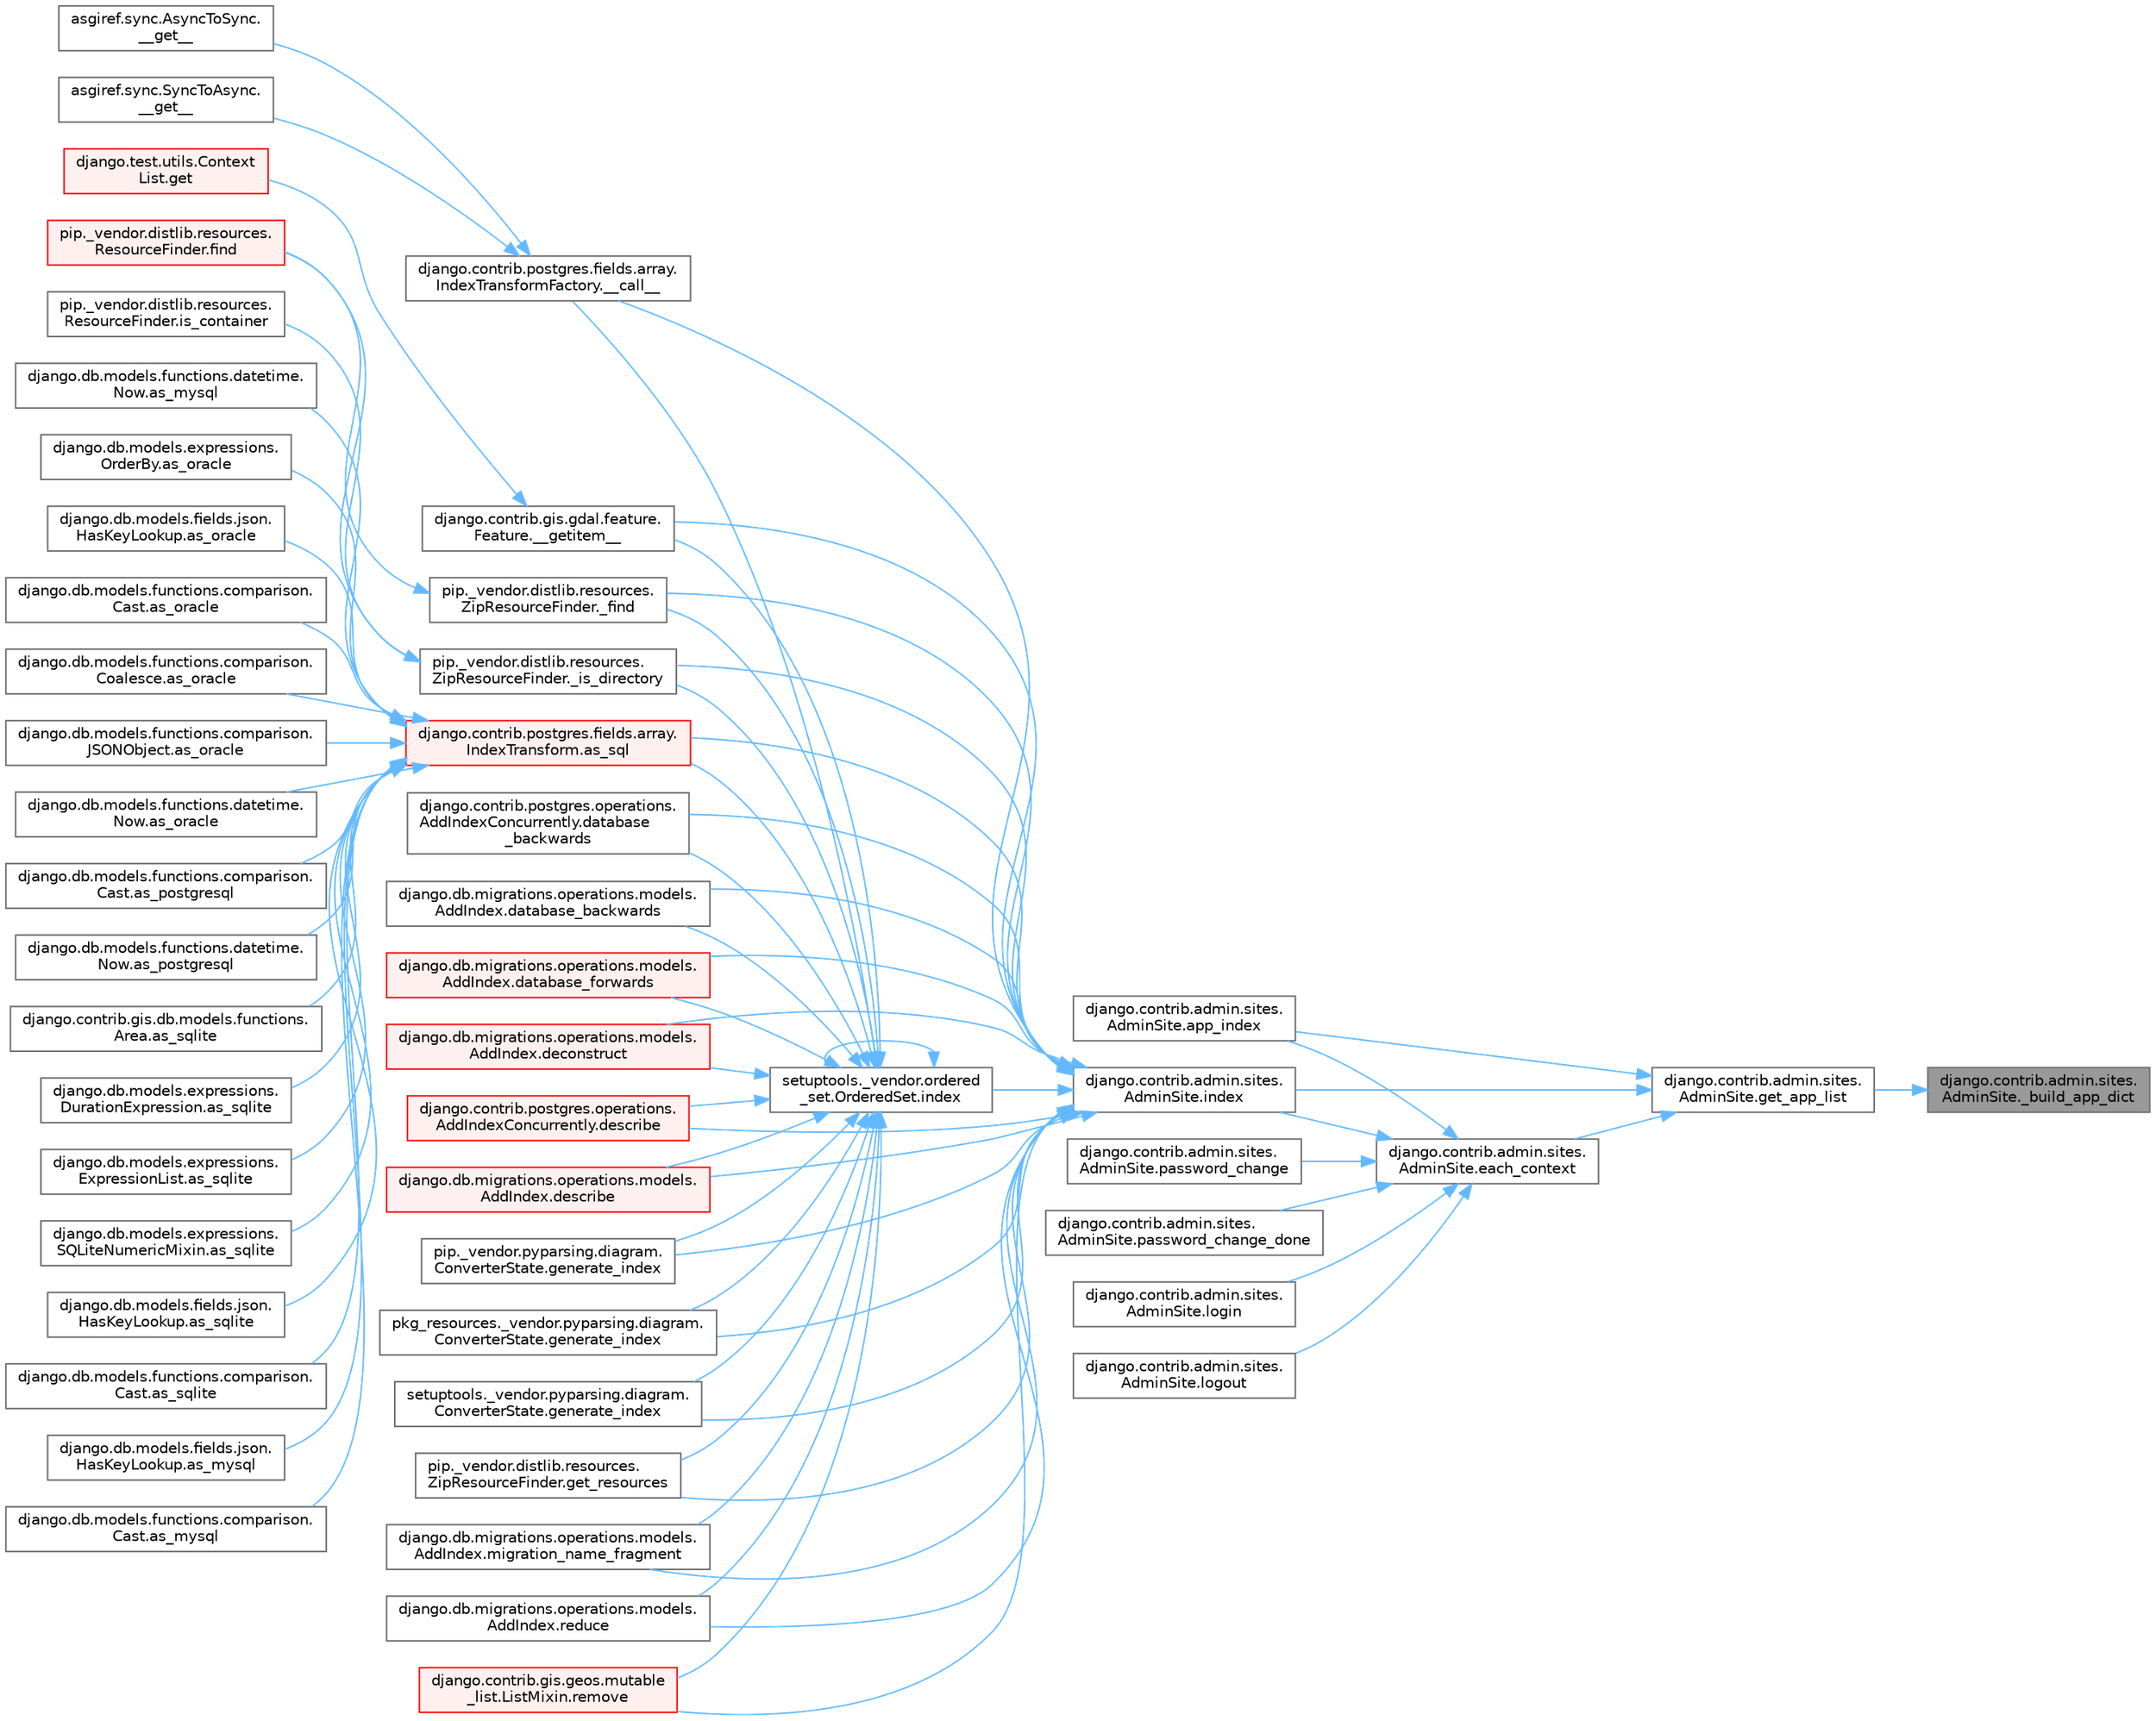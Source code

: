digraph "django.contrib.admin.sites.AdminSite._build_app_dict"
{
 // LATEX_PDF_SIZE
  bgcolor="transparent";
  edge [fontname=Helvetica,fontsize=10,labelfontname=Helvetica,labelfontsize=10];
  node [fontname=Helvetica,fontsize=10,shape=box,height=0.2,width=0.4];
  rankdir="RL";
  Node1 [id="Node000001",label="django.contrib.admin.sites.\lAdminSite._build_app_dict",height=0.2,width=0.4,color="gray40", fillcolor="grey60", style="filled", fontcolor="black",tooltip=" "];
  Node1 -> Node2 [id="edge1_Node000001_Node000002",dir="back",color="steelblue1",style="solid",tooltip=" "];
  Node2 [id="Node000002",label="django.contrib.admin.sites.\lAdminSite.get_app_list",height=0.2,width=0.4,color="grey40", fillcolor="white", style="filled",URL="$classdjango_1_1contrib_1_1admin_1_1sites_1_1_admin_site.html#aefd6962d2d3355b949e37282bcf64fc9",tooltip=" "];
  Node2 -> Node3 [id="edge2_Node000002_Node000003",dir="back",color="steelblue1",style="solid",tooltip=" "];
  Node3 [id="Node000003",label="django.contrib.admin.sites.\lAdminSite.app_index",height=0.2,width=0.4,color="grey40", fillcolor="white", style="filled",URL="$classdjango_1_1contrib_1_1admin_1_1sites_1_1_admin_site.html#acaada7e9fc70407fef89f7ef56265c9e",tooltip=" "];
  Node2 -> Node4 [id="edge3_Node000002_Node000004",dir="back",color="steelblue1",style="solid",tooltip=" "];
  Node4 [id="Node000004",label="django.contrib.admin.sites.\lAdminSite.each_context",height=0.2,width=0.4,color="grey40", fillcolor="white", style="filled",URL="$classdjango_1_1contrib_1_1admin_1_1sites_1_1_admin_site.html#a2fa6564879d3934ecab0af6453f2ff39",tooltip=" "];
  Node4 -> Node3 [id="edge4_Node000004_Node000003",dir="back",color="steelblue1",style="solid",tooltip=" "];
  Node4 -> Node5 [id="edge5_Node000004_Node000005",dir="back",color="steelblue1",style="solid",tooltip=" "];
  Node5 [id="Node000005",label="django.contrib.admin.sites.\lAdminSite.index",height=0.2,width=0.4,color="grey40", fillcolor="white", style="filled",URL="$classdjango_1_1contrib_1_1admin_1_1sites_1_1_admin_site.html#a8cc2add93ddb844723663bc9f56e8e1d",tooltip=" "];
  Node5 -> Node6 [id="edge6_Node000005_Node000006",dir="back",color="steelblue1",style="solid",tooltip=" "];
  Node6 [id="Node000006",label="django.contrib.postgres.fields.array.\lIndexTransformFactory.__call__",height=0.2,width=0.4,color="grey40", fillcolor="white", style="filled",URL="$classdjango_1_1contrib_1_1postgres_1_1fields_1_1array_1_1_index_transform_factory.html#a33f045a7af97794cac3f1df22d972635",tooltip=" "];
  Node6 -> Node7 [id="edge7_Node000006_Node000007",dir="back",color="steelblue1",style="solid",tooltip=" "];
  Node7 [id="Node000007",label="asgiref.sync.AsyncToSync.\l__get__",height=0.2,width=0.4,color="grey40", fillcolor="white", style="filled",URL="$classasgiref_1_1sync_1_1_async_to_sync.html#a23e9ef7a73da98dad9e3f4e65846969b",tooltip=" "];
  Node6 -> Node8 [id="edge8_Node000006_Node000008",dir="back",color="steelblue1",style="solid",tooltip=" "];
  Node8 [id="Node000008",label="asgiref.sync.SyncToAsync.\l__get__",height=0.2,width=0.4,color="grey40", fillcolor="white", style="filled",URL="$classasgiref_1_1sync_1_1_sync_to_async.html#aebdfbe3f01079a529fd2f39810597381",tooltip=" "];
  Node5 -> Node9 [id="edge9_Node000005_Node000009",dir="back",color="steelblue1",style="solid",tooltip=" "];
  Node9 [id="Node000009",label="django.contrib.gis.gdal.feature.\lFeature.__getitem__",height=0.2,width=0.4,color="grey40", fillcolor="white", style="filled",URL="$classdjango_1_1contrib_1_1gis_1_1gdal_1_1feature_1_1_feature.html#aae4693a9e667abc1ae43cef10ed648dd",tooltip=" "];
  Node9 -> Node10 [id="edge10_Node000009_Node000010",dir="back",color="steelblue1",style="solid",tooltip=" "];
  Node10 [id="Node000010",label="django.test.utils.Context\lList.get",height=0.2,width=0.4,color="red", fillcolor="#FFF0F0", style="filled",URL="$classdjango_1_1test_1_1utils_1_1_context_list.html#a1797663a8ac92f44dcb9ad281a896842",tooltip=" "];
  Node5 -> Node3150 [id="edge11_Node000005_Node003150",dir="back",color="steelblue1",style="solid",tooltip=" "];
  Node3150 [id="Node003150",label="pip._vendor.distlib.resources.\lZipResourceFinder._find",height=0.2,width=0.4,color="grey40", fillcolor="white", style="filled",URL="$classpip_1_1__vendor_1_1distlib_1_1resources_1_1_zip_resource_finder.html#a57879b360fbd9bfbc21b592644b86289",tooltip=" "];
  Node3150 -> Node3151 [id="edge12_Node003150_Node003151",dir="back",color="steelblue1",style="solid",tooltip=" "];
  Node3151 [id="Node003151",label="pip._vendor.distlib.resources.\lResourceFinder.find",height=0.2,width=0.4,color="red", fillcolor="#FFF0F0", style="filled",URL="$classpip_1_1__vendor_1_1distlib_1_1resources_1_1_resource_finder.html#abad206a30505747120bab223934d4bf5",tooltip=" "];
  Node5 -> Node3162 [id="edge13_Node000005_Node003162",dir="back",color="steelblue1",style="solid",tooltip=" "];
  Node3162 [id="Node003162",label="pip._vendor.distlib.resources.\lZipResourceFinder._is_directory",height=0.2,width=0.4,color="grey40", fillcolor="white", style="filled",URL="$classpip_1_1__vendor_1_1distlib_1_1resources_1_1_zip_resource_finder.html#a0345cc785b803debb71a5b549c75b0d8",tooltip=" "];
  Node3162 -> Node3151 [id="edge14_Node003162_Node003151",dir="back",color="steelblue1",style="solid",tooltip=" "];
  Node3162 -> Node3163 [id="edge15_Node003162_Node003163",dir="back",color="steelblue1",style="solid",tooltip=" "];
  Node3163 [id="Node003163",label="pip._vendor.distlib.resources.\lResourceFinder.is_container",height=0.2,width=0.4,color="grey40", fillcolor="white", style="filled",URL="$classpip_1_1__vendor_1_1distlib_1_1resources_1_1_resource_finder.html#ad276e0f943f151b55f8684bd31847aa3",tooltip=" "];
  Node5 -> Node1230 [id="edge16_Node000005_Node001230",dir="back",color="steelblue1",style="solid",tooltip=" "];
  Node1230 [id="Node001230",label="django.contrib.postgres.fields.array.\lIndexTransform.as_sql",height=0.2,width=0.4,color="red", fillcolor="#FFF0F0", style="filled",URL="$classdjango_1_1contrib_1_1postgres_1_1fields_1_1array_1_1_index_transform.html#aa3768b799c70ccd1a20642f974723bc7",tooltip=" "];
  Node1230 -> Node317 [id="edge17_Node001230_Node000317",dir="back",color="steelblue1",style="solid",tooltip=" "];
  Node317 [id="Node000317",label="django.db.models.fields.json.\lHasKeyLookup.as_mysql",height=0.2,width=0.4,color="grey40", fillcolor="white", style="filled",URL="$classdjango_1_1db_1_1models_1_1fields_1_1json_1_1_has_key_lookup.html#a10f67427287f2c0ea32513ca6f481e96",tooltip=" "];
  Node1230 -> Node318 [id="edge18_Node001230_Node000318",dir="back",color="steelblue1",style="solid",tooltip=" "];
  Node318 [id="Node000318",label="django.db.models.functions.comparison.\lCast.as_mysql",height=0.2,width=0.4,color="grey40", fillcolor="white", style="filled",URL="$classdjango_1_1db_1_1models_1_1functions_1_1comparison_1_1_cast.html#a447737891e955909c6a381529a67a84e",tooltip=" "];
  Node1230 -> Node319 [id="edge19_Node001230_Node000319",dir="back",color="steelblue1",style="solid",tooltip=" "];
  Node319 [id="Node000319",label="django.db.models.functions.datetime.\lNow.as_mysql",height=0.2,width=0.4,color="grey40", fillcolor="white", style="filled",URL="$classdjango_1_1db_1_1models_1_1functions_1_1datetime_1_1_now.html#a070a9334fb198086c0c4e96e9725d92b",tooltip=" "];
  Node1230 -> Node309 [id="edge20_Node001230_Node000309",dir="back",color="steelblue1",style="solid",tooltip=" "];
  Node309 [id="Node000309",label="django.db.models.expressions.\lOrderBy.as_oracle",height=0.2,width=0.4,color="grey40", fillcolor="white", style="filled",URL="$classdjango_1_1db_1_1models_1_1expressions_1_1_order_by.html#af9b6ede9b0df85d6bcf54f983b3a8f6a",tooltip=" "];
  Node1230 -> Node320 [id="edge21_Node001230_Node000320",dir="back",color="steelblue1",style="solid",tooltip=" "];
  Node320 [id="Node000320",label="django.db.models.fields.json.\lHasKeyLookup.as_oracle",height=0.2,width=0.4,color="grey40", fillcolor="white", style="filled",URL="$classdjango_1_1db_1_1models_1_1fields_1_1json_1_1_has_key_lookup.html#afbb88aa4fb23b3ec3acdc695c2f52398",tooltip=" "];
  Node1230 -> Node321 [id="edge22_Node001230_Node000321",dir="back",color="steelblue1",style="solid",tooltip=" "];
  Node321 [id="Node000321",label="django.db.models.functions.comparison.\lCast.as_oracle",height=0.2,width=0.4,color="grey40", fillcolor="white", style="filled",URL="$classdjango_1_1db_1_1models_1_1functions_1_1comparison_1_1_cast.html#ad466cd7ca85dc257d9e2718f41a263ec",tooltip=" "];
  Node1230 -> Node310 [id="edge23_Node001230_Node000310",dir="back",color="steelblue1",style="solid",tooltip=" "];
  Node310 [id="Node000310",label="django.db.models.functions.comparison.\lCoalesce.as_oracle",height=0.2,width=0.4,color="grey40", fillcolor="white", style="filled",URL="$classdjango_1_1db_1_1models_1_1functions_1_1comparison_1_1_coalesce.html#a1bbeea180ef3ef4d8ba5d51d33d6ef85",tooltip=" "];
  Node1230 -> Node322 [id="edge24_Node001230_Node000322",dir="back",color="steelblue1",style="solid",tooltip=" "];
  Node322 [id="Node000322",label="django.db.models.functions.comparison.\lJSONObject.as_oracle",height=0.2,width=0.4,color="grey40", fillcolor="white", style="filled",URL="$classdjango_1_1db_1_1models_1_1functions_1_1comparison_1_1_j_s_o_n_object.html#a4b4fa1161d27b0a9bbbdd0370e9af364",tooltip=" "];
  Node1230 -> Node323 [id="edge25_Node001230_Node000323",dir="back",color="steelblue1",style="solid",tooltip=" "];
  Node323 [id="Node000323",label="django.db.models.functions.datetime.\lNow.as_oracle",height=0.2,width=0.4,color="grey40", fillcolor="white", style="filled",URL="$classdjango_1_1db_1_1models_1_1functions_1_1datetime_1_1_now.html#ad5e1ae918a5c4d39f675f98280440538",tooltip=" "];
  Node1230 -> Node324 [id="edge26_Node001230_Node000324",dir="back",color="steelblue1",style="solid",tooltip=" "];
  Node324 [id="Node000324",label="django.db.models.functions.comparison.\lCast.as_postgresql",height=0.2,width=0.4,color="grey40", fillcolor="white", style="filled",URL="$classdjango_1_1db_1_1models_1_1functions_1_1comparison_1_1_cast.html#ae51aa6aa6fe8ca7064d8bca2f8e05188",tooltip=" "];
  Node1230 -> Node325 [id="edge27_Node001230_Node000325",dir="back",color="steelblue1",style="solid",tooltip=" "];
  Node325 [id="Node000325",label="django.db.models.functions.datetime.\lNow.as_postgresql",height=0.2,width=0.4,color="grey40", fillcolor="white", style="filled",URL="$classdjango_1_1db_1_1models_1_1functions_1_1datetime_1_1_now.html#af1402a88867fc6d69f3f56f655f37fca",tooltip=" "];
  Node1230 -> Node326 [id="edge28_Node001230_Node000326",dir="back",color="steelblue1",style="solid",tooltip=" "];
  Node326 [id="Node000326",label="django.contrib.gis.db.models.functions.\lArea.as_sqlite",height=0.2,width=0.4,color="grey40", fillcolor="white", style="filled",URL="$classdjango_1_1contrib_1_1gis_1_1db_1_1models_1_1functions_1_1_area.html#ab8bfa3d35d4368e04318069dd28bd2ca",tooltip=" "];
  Node1230 -> Node327 [id="edge29_Node001230_Node000327",dir="back",color="steelblue1",style="solid",tooltip=" "];
  Node327 [id="Node000327",label="django.db.models.expressions.\lDurationExpression.as_sqlite",height=0.2,width=0.4,color="grey40", fillcolor="white", style="filled",URL="$classdjango_1_1db_1_1models_1_1expressions_1_1_duration_expression.html#a5f33f70ca03904ce9b2e9824652e9fff",tooltip=" "];
  Node1230 -> Node328 [id="edge30_Node001230_Node000328",dir="back",color="steelblue1",style="solid",tooltip=" "];
  Node328 [id="Node000328",label="django.db.models.expressions.\lExpressionList.as_sqlite",height=0.2,width=0.4,color="grey40", fillcolor="white", style="filled",URL="$classdjango_1_1db_1_1models_1_1expressions_1_1_expression_list.html#ae577275a98dec786535830e8d24aa13e",tooltip=" "];
  Node1230 -> Node329 [id="edge31_Node001230_Node000329",dir="back",color="steelblue1",style="solid",tooltip=" "];
  Node329 [id="Node000329",label="django.db.models.expressions.\lSQLiteNumericMixin.as_sqlite",height=0.2,width=0.4,color="grey40", fillcolor="white", style="filled",URL="$classdjango_1_1db_1_1models_1_1expressions_1_1_s_q_lite_numeric_mixin.html#a7c649b97074b00e095c4ee2b3bc62482",tooltip=" "];
  Node1230 -> Node330 [id="edge32_Node001230_Node000330",dir="back",color="steelblue1",style="solid",tooltip=" "];
  Node330 [id="Node000330",label="django.db.models.fields.json.\lHasKeyLookup.as_sqlite",height=0.2,width=0.4,color="grey40", fillcolor="white", style="filled",URL="$classdjango_1_1db_1_1models_1_1fields_1_1json_1_1_has_key_lookup.html#aaa01efd0fa197e203c40f6f05b000141",tooltip=" "];
  Node1230 -> Node331 [id="edge33_Node001230_Node000331",dir="back",color="steelblue1",style="solid",tooltip=" "];
  Node331 [id="Node000331",label="django.db.models.functions.comparison.\lCast.as_sqlite",height=0.2,width=0.4,color="grey40", fillcolor="white", style="filled",URL="$classdjango_1_1db_1_1models_1_1functions_1_1comparison_1_1_cast.html#a1943b51797a168ff6a3ad37005086d8c",tooltip=" "];
  Node5 -> Node3164 [id="edge34_Node000005_Node003164",dir="back",color="steelblue1",style="solid",tooltip=" "];
  Node3164 [id="Node003164",label="django.contrib.postgres.operations.\lAddIndexConcurrently.database\l_backwards",height=0.2,width=0.4,color="grey40", fillcolor="white", style="filled",URL="$classdjango_1_1contrib_1_1postgres_1_1operations_1_1_add_index_concurrently.html#af21e81c4c8073e6ce6da2490487f417f",tooltip=" "];
  Node5 -> Node3165 [id="edge35_Node000005_Node003165",dir="back",color="steelblue1",style="solid",tooltip=" "];
  Node3165 [id="Node003165",label="django.db.migrations.operations.models.\lAddIndex.database_backwards",height=0.2,width=0.4,color="grey40", fillcolor="white", style="filled",URL="$classdjango_1_1db_1_1migrations_1_1operations_1_1models_1_1_add_index.html#a8bf2b8a59248b5f1e13a4f93f478d5fc",tooltip=" "];
  Node5 -> Node3166 [id="edge36_Node000005_Node003166",dir="back",color="steelblue1",style="solid",tooltip=" "];
  Node3166 [id="Node003166",label="django.db.migrations.operations.models.\lAddIndex.database_forwards",height=0.2,width=0.4,color="red", fillcolor="#FFF0F0", style="filled",URL="$classdjango_1_1db_1_1migrations_1_1operations_1_1models_1_1_add_index.html#a494d51a94cc4a5de6355df751929c35d",tooltip=" "];
  Node5 -> Node3167 [id="edge37_Node000005_Node003167",dir="back",color="steelblue1",style="solid",tooltip=" "];
  Node3167 [id="Node003167",label="django.db.migrations.operations.models.\lAddIndex.deconstruct",height=0.2,width=0.4,color="red", fillcolor="#FFF0F0", style="filled",URL="$classdjango_1_1db_1_1migrations_1_1operations_1_1models_1_1_add_index.html#a0a2edbeacf2565de84f867b03b9b5beb",tooltip=" "];
  Node5 -> Node3168 [id="edge38_Node000005_Node003168",dir="back",color="steelblue1",style="solid",tooltip=" "];
  Node3168 [id="Node003168",label="django.contrib.postgres.operations.\lAddIndexConcurrently.describe",height=0.2,width=0.4,color="red", fillcolor="#FFF0F0", style="filled",URL="$classdjango_1_1contrib_1_1postgres_1_1operations_1_1_add_index_concurrently.html#a84138b3c8346c4ba80783811dce25059",tooltip=" "];
  Node5 -> Node3169 [id="edge39_Node000005_Node003169",dir="back",color="steelblue1",style="solid",tooltip=" "];
  Node3169 [id="Node003169",label="django.db.migrations.operations.models.\lAddIndex.describe",height=0.2,width=0.4,color="red", fillcolor="#FFF0F0", style="filled",URL="$classdjango_1_1db_1_1migrations_1_1operations_1_1models_1_1_add_index.html#af600940898d33e0479390c3fdcb3fdb0",tooltip=" "];
  Node5 -> Node3170 [id="edge40_Node000005_Node003170",dir="back",color="steelblue1",style="solid",tooltip=" "];
  Node3170 [id="Node003170",label="pip._vendor.pyparsing.diagram.\lConverterState.generate_index",height=0.2,width=0.4,color="grey40", fillcolor="white", style="filled",URL="$classpip_1_1__vendor_1_1pyparsing_1_1diagram_1_1_converter_state.html#a6b50b6d16bd485df2ba310e2a01c7141",tooltip=" "];
  Node5 -> Node3171 [id="edge41_Node000005_Node003171",dir="back",color="steelblue1",style="solid",tooltip=" "];
  Node3171 [id="Node003171",label="pkg_resources._vendor.pyparsing.diagram.\lConverterState.generate_index",height=0.2,width=0.4,color="grey40", fillcolor="white", style="filled",URL="$classpkg__resources_1_1__vendor_1_1pyparsing_1_1diagram_1_1_converter_state.html#abddfb4dd2bea3fee1abc2baaddec6a51",tooltip=" "];
  Node5 -> Node3172 [id="edge42_Node000005_Node003172",dir="back",color="steelblue1",style="solid",tooltip=" "];
  Node3172 [id="Node003172",label="setuptools._vendor.pyparsing.diagram.\lConverterState.generate_index",height=0.2,width=0.4,color="grey40", fillcolor="white", style="filled",URL="$classsetuptools_1_1__vendor_1_1pyparsing_1_1diagram_1_1_converter_state.html#a9724b20bc440dfeaf8e815d7d02ca45d",tooltip=" "];
  Node5 -> Node3173 [id="edge43_Node000005_Node003173",dir="back",color="steelblue1",style="solid",tooltip=" "];
  Node3173 [id="Node003173",label="pip._vendor.distlib.resources.\lZipResourceFinder.get_resources",height=0.2,width=0.4,color="grey40", fillcolor="white", style="filled",URL="$classpip_1_1__vendor_1_1distlib_1_1resources_1_1_zip_resource_finder.html#af52a0d940ce1b88d0ee0bd2b3d6fefea",tooltip=" "];
  Node5 -> Node3174 [id="edge44_Node000005_Node003174",dir="back",color="steelblue1",style="solid",tooltip=" "];
  Node3174 [id="Node003174",label="setuptools._vendor.ordered\l_set.OrderedSet.index",height=0.2,width=0.4,color="grey40", fillcolor="white", style="filled",URL="$classsetuptools_1_1__vendor_1_1ordered__set_1_1_ordered_set.html#a3776e1e90eecdc18f016ad695b56723f",tooltip=" "];
  Node3174 -> Node6 [id="edge45_Node003174_Node000006",dir="back",color="steelblue1",style="solid",tooltip=" "];
  Node3174 -> Node9 [id="edge46_Node003174_Node000009",dir="back",color="steelblue1",style="solid",tooltip=" "];
  Node3174 -> Node3150 [id="edge47_Node003174_Node003150",dir="back",color="steelblue1",style="solid",tooltip=" "];
  Node3174 -> Node3162 [id="edge48_Node003174_Node003162",dir="back",color="steelblue1",style="solid",tooltip=" "];
  Node3174 -> Node1230 [id="edge49_Node003174_Node001230",dir="back",color="steelblue1",style="solid",tooltip=" "];
  Node3174 -> Node3164 [id="edge50_Node003174_Node003164",dir="back",color="steelblue1",style="solid",tooltip=" "];
  Node3174 -> Node3165 [id="edge51_Node003174_Node003165",dir="back",color="steelblue1",style="solid",tooltip=" "];
  Node3174 -> Node3166 [id="edge52_Node003174_Node003166",dir="back",color="steelblue1",style="solid",tooltip=" "];
  Node3174 -> Node3167 [id="edge53_Node003174_Node003167",dir="back",color="steelblue1",style="solid",tooltip=" "];
  Node3174 -> Node3168 [id="edge54_Node003174_Node003168",dir="back",color="steelblue1",style="solid",tooltip=" "];
  Node3174 -> Node3169 [id="edge55_Node003174_Node003169",dir="back",color="steelblue1",style="solid",tooltip=" "];
  Node3174 -> Node3170 [id="edge56_Node003174_Node003170",dir="back",color="steelblue1",style="solid",tooltip=" "];
  Node3174 -> Node3171 [id="edge57_Node003174_Node003171",dir="back",color="steelblue1",style="solid",tooltip=" "];
  Node3174 -> Node3172 [id="edge58_Node003174_Node003172",dir="back",color="steelblue1",style="solid",tooltip=" "];
  Node3174 -> Node3173 [id="edge59_Node003174_Node003173",dir="back",color="steelblue1",style="solid",tooltip=" "];
  Node3174 -> Node3174 [id="edge60_Node003174_Node003174",dir="back",color="steelblue1",style="solid",tooltip=" "];
  Node3174 -> Node3175 [id="edge61_Node003174_Node003175",dir="back",color="steelblue1",style="solid",tooltip=" "];
  Node3175 [id="Node003175",label="django.db.migrations.operations.models.\lAddIndex.migration_name_fragment",height=0.2,width=0.4,color="grey40", fillcolor="white", style="filled",URL="$classdjango_1_1db_1_1migrations_1_1operations_1_1models_1_1_add_index.html#af97c1557b00ac3df386dce39dca6d62a",tooltip=" "];
  Node3174 -> Node3176 [id="edge62_Node003174_Node003176",dir="back",color="steelblue1",style="solid",tooltip=" "];
  Node3176 [id="Node003176",label="django.db.migrations.operations.models.\lAddIndex.reduce",height=0.2,width=0.4,color="grey40", fillcolor="white", style="filled",URL="$classdjango_1_1db_1_1migrations_1_1operations_1_1models_1_1_add_index.html#afcdc7f78bcf2f61f33d6ac5e8d99d768",tooltip=" "];
  Node3174 -> Node3177 [id="edge63_Node003174_Node003177",dir="back",color="steelblue1",style="solid",tooltip=" "];
  Node3177 [id="Node003177",label="django.contrib.gis.geos.mutable\l_list.ListMixin.remove",height=0.2,width=0.4,color="red", fillcolor="#FFF0F0", style="filled",URL="$classdjango_1_1contrib_1_1gis_1_1geos_1_1mutable__list_1_1_list_mixin.html#ade74af9abc20e0c859f0e17a689947b7",tooltip=" "];
  Node5 -> Node3175 [id="edge64_Node000005_Node003175",dir="back",color="steelblue1",style="solid",tooltip=" "];
  Node5 -> Node3176 [id="edge65_Node000005_Node003176",dir="back",color="steelblue1",style="solid",tooltip=" "];
  Node5 -> Node3177 [id="edge66_Node000005_Node003177",dir="back",color="steelblue1",style="solid",tooltip=" "];
  Node4 -> Node2034 [id="edge67_Node000004_Node002034",dir="back",color="steelblue1",style="solid",tooltip=" "];
  Node2034 [id="Node002034",label="django.contrib.admin.sites.\lAdminSite.login",height=0.2,width=0.4,color="grey40", fillcolor="white", style="filled",URL="$classdjango_1_1contrib_1_1admin_1_1sites_1_1_admin_site.html#a6f9d187f1fc60ed32fe59f8e34a0e553",tooltip=" "];
  Node4 -> Node2035 [id="edge68_Node000004_Node002035",dir="back",color="steelblue1",style="solid",tooltip=" "];
  Node2035 [id="Node002035",label="django.contrib.admin.sites.\lAdminSite.logout",height=0.2,width=0.4,color="grey40", fillcolor="white", style="filled",URL="$classdjango_1_1contrib_1_1admin_1_1sites_1_1_admin_site.html#ab9387091bd247fc6a862e5be2c3c45cb",tooltip=" "];
  Node4 -> Node2068 [id="edge69_Node000004_Node002068",dir="back",color="steelblue1",style="solid",tooltip=" "];
  Node2068 [id="Node002068",label="django.contrib.admin.sites.\lAdminSite.password_change",height=0.2,width=0.4,color="grey40", fillcolor="white", style="filled",URL="$classdjango_1_1contrib_1_1admin_1_1sites_1_1_admin_site.html#a3a75062de30d9a7f9efdf14922143171",tooltip=" "];
  Node4 -> Node2069 [id="edge70_Node000004_Node002069",dir="back",color="steelblue1",style="solid",tooltip=" "];
  Node2069 [id="Node002069",label="django.contrib.admin.sites.\lAdminSite.password_change_done",height=0.2,width=0.4,color="grey40", fillcolor="white", style="filled",URL="$classdjango_1_1contrib_1_1admin_1_1sites_1_1_admin_site.html#a1875c620b3cfff3a3ae5b0d5e0443601",tooltip=" "];
  Node2 -> Node5 [id="edge71_Node000002_Node000005",dir="back",color="steelblue1",style="solid",tooltip=" "];
}
